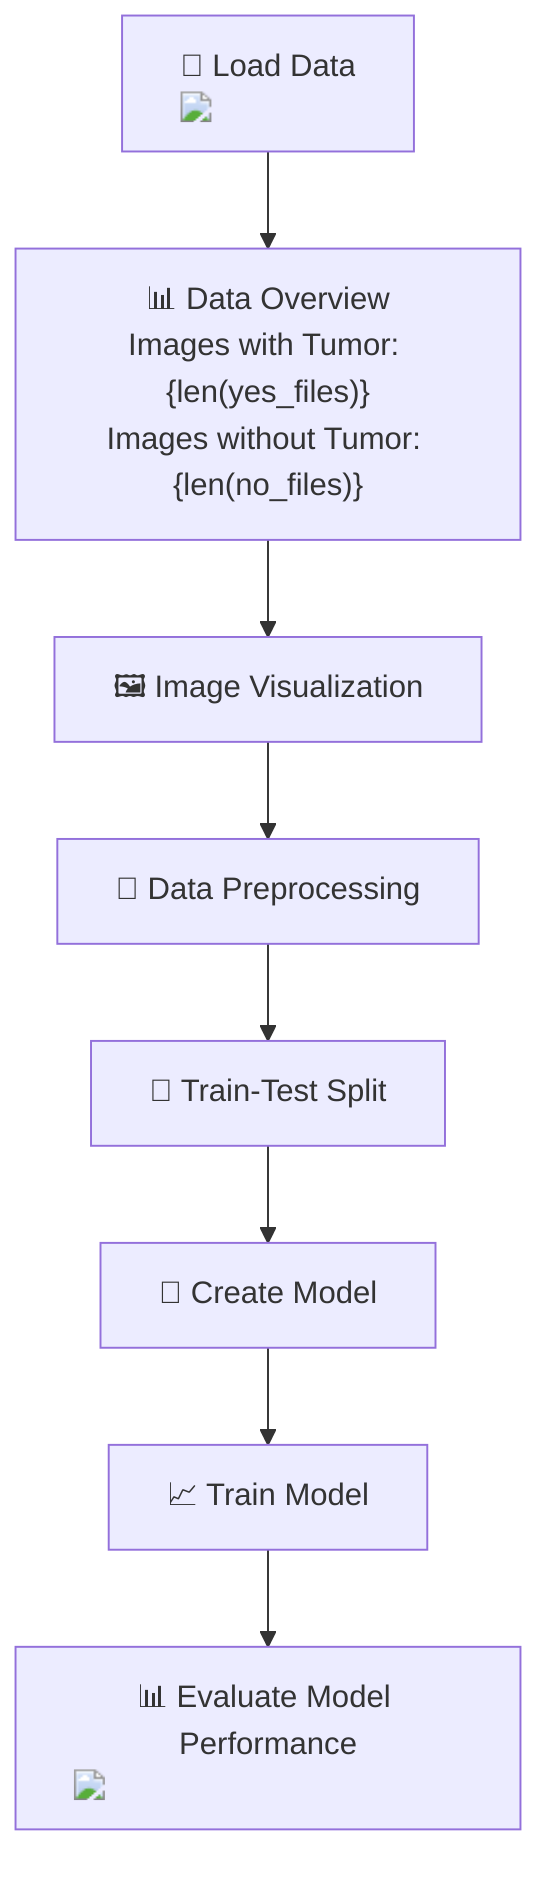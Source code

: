 flowchart TD
    A["📁 Load Data <img src='icons/file.svg'/>"] --> B["📊 Data Overview<br/>Images with Tumor: {len(yes_files)}<br/>Images without Tumor: {len(no_files)}"]
    B --> C["🖼️ Image Visualization"]
    C --> D["🧩 Data Preprocessing"]
    D --> E["🔄 Train-Test Split"]
    E --> F["🧠 Create Model"]
    F --> G["📈 Train Model"]
    G --> H["📊 Evaluate Model Performance<br/><img src='dummy_plots/lineplot_template.svg'/>"]